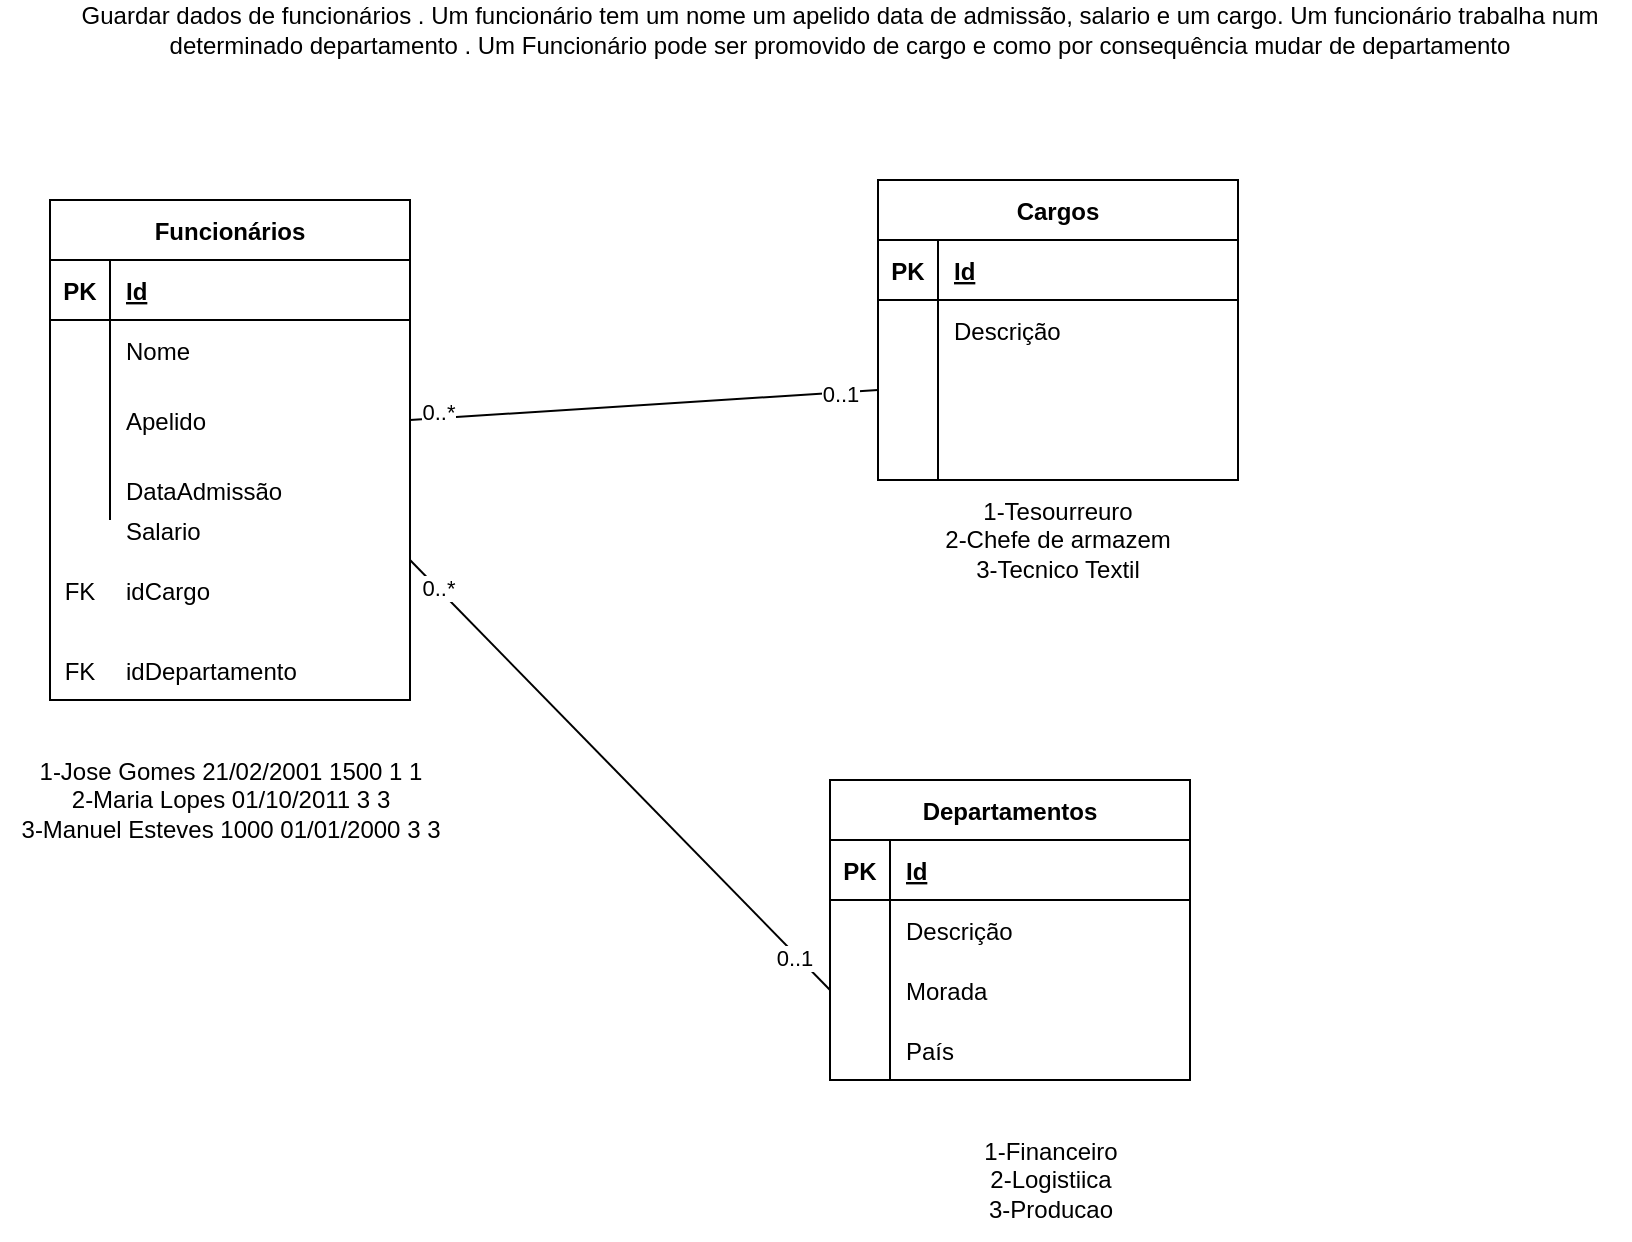<mxfile version="20.6.0" type="github">
  <diagram id="LQ2INodDXYP_-NQ3ltxK" name="Página-1">
    <mxGraphModel dx="2001" dy="672" grid="1" gridSize="10" guides="1" tooltips="1" connect="1" arrows="1" fold="1" page="1" pageScale="1" pageWidth="827" pageHeight="1169" math="0" shadow="0">
      <root>
        <mxCell id="0" />
        <mxCell id="1" parent="0" />
        <mxCell id="GaBsklsE8CHBJ4AqUXcT-1" value="Guardar dados de funcionários . Um funcionário tem um nome um apelido data de admissão, salario e um cargo. Um funcionário trabalha num determinado departamento . Um Funcionário pode ser promovido de cargo e como por consequência mudar de departamento" style="text;html=1;strokeColor=none;fillColor=none;align=center;verticalAlign=middle;whiteSpace=wrap;rounded=0;" vertex="1" parent="1">
          <mxGeometry y="40" width="790" height="30" as="geometry" />
        </mxCell>
        <mxCell id="GaBsklsE8CHBJ4AqUXcT-2" value="Funcionários" style="shape=table;startSize=30;container=1;collapsible=1;childLayout=tableLayout;fixedRows=1;rowLines=0;fontStyle=1;align=center;resizeLast=1;" vertex="1" parent="1">
          <mxGeometry y="140" width="180" height="250" as="geometry" />
        </mxCell>
        <mxCell id="GaBsklsE8CHBJ4AqUXcT-3" value="" style="shape=tableRow;horizontal=0;startSize=0;swimlaneHead=0;swimlaneBody=0;fillColor=none;collapsible=0;dropTarget=0;points=[[0,0.5],[1,0.5]];portConstraint=eastwest;top=0;left=0;right=0;bottom=1;" vertex="1" parent="GaBsklsE8CHBJ4AqUXcT-2">
          <mxGeometry y="30" width="180" height="30" as="geometry" />
        </mxCell>
        <mxCell id="GaBsklsE8CHBJ4AqUXcT-4" value="PK" style="shape=partialRectangle;connectable=0;fillColor=none;top=0;left=0;bottom=0;right=0;fontStyle=1;overflow=hidden;" vertex="1" parent="GaBsklsE8CHBJ4AqUXcT-3">
          <mxGeometry width="30" height="30" as="geometry">
            <mxRectangle width="30" height="30" as="alternateBounds" />
          </mxGeometry>
        </mxCell>
        <mxCell id="GaBsklsE8CHBJ4AqUXcT-5" value="Id" style="shape=partialRectangle;connectable=0;fillColor=none;top=0;left=0;bottom=0;right=0;align=left;spacingLeft=6;fontStyle=5;overflow=hidden;" vertex="1" parent="GaBsklsE8CHBJ4AqUXcT-3">
          <mxGeometry x="30" width="150" height="30" as="geometry">
            <mxRectangle width="150" height="30" as="alternateBounds" />
          </mxGeometry>
        </mxCell>
        <mxCell id="GaBsklsE8CHBJ4AqUXcT-6" value="" style="shape=tableRow;horizontal=0;startSize=0;swimlaneHead=0;swimlaneBody=0;fillColor=none;collapsible=0;dropTarget=0;points=[[0,0.5],[1,0.5]];portConstraint=eastwest;top=0;left=0;right=0;bottom=0;" vertex="1" parent="GaBsklsE8CHBJ4AqUXcT-2">
          <mxGeometry y="60" width="180" height="30" as="geometry" />
        </mxCell>
        <mxCell id="GaBsklsE8CHBJ4AqUXcT-7" value="" style="shape=partialRectangle;connectable=0;fillColor=none;top=0;left=0;bottom=0;right=0;editable=1;overflow=hidden;" vertex="1" parent="GaBsklsE8CHBJ4AqUXcT-6">
          <mxGeometry width="30" height="30" as="geometry">
            <mxRectangle width="30" height="30" as="alternateBounds" />
          </mxGeometry>
        </mxCell>
        <mxCell id="GaBsklsE8CHBJ4AqUXcT-8" value="Nome" style="shape=partialRectangle;connectable=0;fillColor=none;top=0;left=0;bottom=0;right=0;align=left;spacingLeft=6;overflow=hidden;" vertex="1" parent="GaBsklsE8CHBJ4AqUXcT-6">
          <mxGeometry x="30" width="150" height="30" as="geometry">
            <mxRectangle width="150" height="30" as="alternateBounds" />
          </mxGeometry>
        </mxCell>
        <mxCell id="GaBsklsE8CHBJ4AqUXcT-9" value="" style="shape=tableRow;horizontal=0;startSize=0;swimlaneHead=0;swimlaneBody=0;fillColor=none;collapsible=0;dropTarget=0;points=[[0,0.5],[1,0.5]];portConstraint=eastwest;top=0;left=0;right=0;bottom=0;" vertex="1" parent="GaBsklsE8CHBJ4AqUXcT-2">
          <mxGeometry y="90" width="180" height="40" as="geometry" />
        </mxCell>
        <mxCell id="GaBsklsE8CHBJ4AqUXcT-10" value="" style="shape=partialRectangle;connectable=0;fillColor=none;top=0;left=0;bottom=0;right=0;editable=1;overflow=hidden;" vertex="1" parent="GaBsklsE8CHBJ4AqUXcT-9">
          <mxGeometry width="30" height="40" as="geometry">
            <mxRectangle width="30" height="40" as="alternateBounds" />
          </mxGeometry>
        </mxCell>
        <mxCell id="GaBsklsE8CHBJ4AqUXcT-11" value="Apelido" style="shape=partialRectangle;connectable=0;fillColor=none;top=0;left=0;bottom=0;right=0;align=left;spacingLeft=6;overflow=hidden;" vertex="1" parent="GaBsklsE8CHBJ4AqUXcT-9">
          <mxGeometry x="30" width="150" height="40" as="geometry">
            <mxRectangle width="150" height="40" as="alternateBounds" />
          </mxGeometry>
        </mxCell>
        <mxCell id="GaBsklsE8CHBJ4AqUXcT-12" value="" style="shape=tableRow;horizontal=0;startSize=0;swimlaneHead=0;swimlaneBody=0;fillColor=none;collapsible=0;dropTarget=0;points=[[0,0.5],[1,0.5]];portConstraint=eastwest;top=0;left=0;right=0;bottom=0;" vertex="1" parent="GaBsklsE8CHBJ4AqUXcT-2">
          <mxGeometry y="130" width="180" height="30" as="geometry" />
        </mxCell>
        <mxCell id="GaBsklsE8CHBJ4AqUXcT-13" value="" style="shape=partialRectangle;connectable=0;fillColor=none;top=0;left=0;bottom=0;right=0;editable=1;overflow=hidden;" vertex="1" parent="GaBsklsE8CHBJ4AqUXcT-12">
          <mxGeometry width="30" height="30" as="geometry">
            <mxRectangle width="30" height="30" as="alternateBounds" />
          </mxGeometry>
        </mxCell>
        <mxCell id="GaBsklsE8CHBJ4AqUXcT-14" value="DataAdmissão" style="shape=partialRectangle;connectable=0;fillColor=none;top=0;left=0;bottom=0;right=0;align=left;spacingLeft=6;overflow=hidden;" vertex="1" parent="GaBsklsE8CHBJ4AqUXcT-12">
          <mxGeometry x="30" width="150" height="30" as="geometry">
            <mxRectangle width="150" height="30" as="alternateBounds" />
          </mxGeometry>
        </mxCell>
        <mxCell id="GaBsklsE8CHBJ4AqUXcT-15" value="Salario" style="shape=partialRectangle;connectable=0;fillColor=none;top=0;left=0;bottom=0;right=0;align=left;spacingLeft=6;overflow=hidden;" vertex="1" parent="1">
          <mxGeometry x="30" y="290" width="150" height="30" as="geometry">
            <mxRectangle width="150" height="30" as="alternateBounds" />
          </mxGeometry>
        </mxCell>
        <mxCell id="GaBsklsE8CHBJ4AqUXcT-16" value="idCargo" style="shape=partialRectangle;connectable=0;fillColor=none;top=0;left=0;bottom=0;right=0;align=left;spacingLeft=6;overflow=hidden;" vertex="1" parent="1">
          <mxGeometry x="30" y="320" width="150" height="30" as="geometry">
            <mxRectangle width="150" height="30" as="alternateBounds" />
          </mxGeometry>
        </mxCell>
        <mxCell id="GaBsklsE8CHBJ4AqUXcT-17" value="Cargos" style="shape=table;startSize=30;container=1;collapsible=1;childLayout=tableLayout;fixedRows=1;rowLines=0;fontStyle=1;align=center;resizeLast=1;" vertex="1" parent="1">
          <mxGeometry x="414" y="130" width="180" height="150" as="geometry" />
        </mxCell>
        <mxCell id="GaBsklsE8CHBJ4AqUXcT-18" value="" style="shape=tableRow;horizontal=0;startSize=0;swimlaneHead=0;swimlaneBody=0;fillColor=none;collapsible=0;dropTarget=0;points=[[0,0.5],[1,0.5]];portConstraint=eastwest;top=0;left=0;right=0;bottom=1;" vertex="1" parent="GaBsklsE8CHBJ4AqUXcT-17">
          <mxGeometry y="30" width="180" height="30" as="geometry" />
        </mxCell>
        <mxCell id="GaBsklsE8CHBJ4AqUXcT-19" value="PK" style="shape=partialRectangle;connectable=0;fillColor=none;top=0;left=0;bottom=0;right=0;fontStyle=1;overflow=hidden;" vertex="1" parent="GaBsklsE8CHBJ4AqUXcT-18">
          <mxGeometry width="30" height="30" as="geometry">
            <mxRectangle width="30" height="30" as="alternateBounds" />
          </mxGeometry>
        </mxCell>
        <mxCell id="GaBsklsE8CHBJ4AqUXcT-20" value="Id" style="shape=partialRectangle;connectable=0;fillColor=none;top=0;left=0;bottom=0;right=0;align=left;spacingLeft=6;fontStyle=5;overflow=hidden;" vertex="1" parent="GaBsklsE8CHBJ4AqUXcT-18">
          <mxGeometry x="30" width="150" height="30" as="geometry">
            <mxRectangle width="150" height="30" as="alternateBounds" />
          </mxGeometry>
        </mxCell>
        <mxCell id="GaBsklsE8CHBJ4AqUXcT-21" value="" style="shape=tableRow;horizontal=0;startSize=0;swimlaneHead=0;swimlaneBody=0;fillColor=none;collapsible=0;dropTarget=0;points=[[0,0.5],[1,0.5]];portConstraint=eastwest;top=0;left=0;right=0;bottom=0;" vertex="1" parent="GaBsklsE8CHBJ4AqUXcT-17">
          <mxGeometry y="60" width="180" height="30" as="geometry" />
        </mxCell>
        <mxCell id="GaBsklsE8CHBJ4AqUXcT-22" value="" style="shape=partialRectangle;connectable=0;fillColor=none;top=0;left=0;bottom=0;right=0;editable=1;overflow=hidden;" vertex="1" parent="GaBsklsE8CHBJ4AqUXcT-21">
          <mxGeometry width="30" height="30" as="geometry">
            <mxRectangle width="30" height="30" as="alternateBounds" />
          </mxGeometry>
        </mxCell>
        <mxCell id="GaBsklsE8CHBJ4AqUXcT-23" value="Descrição" style="shape=partialRectangle;connectable=0;fillColor=none;top=0;left=0;bottom=0;right=0;align=left;spacingLeft=6;overflow=hidden;" vertex="1" parent="GaBsklsE8CHBJ4AqUXcT-21">
          <mxGeometry x="30" width="150" height="30" as="geometry">
            <mxRectangle width="150" height="30" as="alternateBounds" />
          </mxGeometry>
        </mxCell>
        <mxCell id="GaBsklsE8CHBJ4AqUXcT-24" value="" style="shape=tableRow;horizontal=0;startSize=0;swimlaneHead=0;swimlaneBody=0;fillColor=none;collapsible=0;dropTarget=0;points=[[0,0.5],[1,0.5]];portConstraint=eastwest;top=0;left=0;right=0;bottom=0;" vertex="1" parent="GaBsklsE8CHBJ4AqUXcT-17">
          <mxGeometry y="90" width="180" height="30" as="geometry" />
        </mxCell>
        <mxCell id="GaBsklsE8CHBJ4AqUXcT-25" value="" style="shape=partialRectangle;connectable=0;fillColor=none;top=0;left=0;bottom=0;right=0;editable=1;overflow=hidden;" vertex="1" parent="GaBsklsE8CHBJ4AqUXcT-24">
          <mxGeometry width="30" height="30" as="geometry">
            <mxRectangle width="30" height="30" as="alternateBounds" />
          </mxGeometry>
        </mxCell>
        <mxCell id="GaBsklsE8CHBJ4AqUXcT-26" value="" style="shape=partialRectangle;connectable=0;fillColor=none;top=0;left=0;bottom=0;right=0;align=left;spacingLeft=6;overflow=hidden;" vertex="1" parent="GaBsklsE8CHBJ4AqUXcT-24">
          <mxGeometry x="30" width="150" height="30" as="geometry">
            <mxRectangle width="150" height="30" as="alternateBounds" />
          </mxGeometry>
        </mxCell>
        <mxCell id="GaBsklsE8CHBJ4AqUXcT-27" value="" style="shape=tableRow;horizontal=0;startSize=0;swimlaneHead=0;swimlaneBody=0;fillColor=none;collapsible=0;dropTarget=0;points=[[0,0.5],[1,0.5]];portConstraint=eastwest;top=0;left=0;right=0;bottom=0;" vertex="1" parent="GaBsklsE8CHBJ4AqUXcT-17">
          <mxGeometry y="120" width="180" height="30" as="geometry" />
        </mxCell>
        <mxCell id="GaBsklsE8CHBJ4AqUXcT-28" value="" style="shape=partialRectangle;connectable=0;fillColor=none;top=0;left=0;bottom=0;right=0;editable=1;overflow=hidden;" vertex="1" parent="GaBsklsE8CHBJ4AqUXcT-27">
          <mxGeometry width="30" height="30" as="geometry">
            <mxRectangle width="30" height="30" as="alternateBounds" />
          </mxGeometry>
        </mxCell>
        <mxCell id="GaBsklsE8CHBJ4AqUXcT-29" value="" style="shape=partialRectangle;connectable=0;fillColor=none;top=0;left=0;bottom=0;right=0;align=left;spacingLeft=6;overflow=hidden;" vertex="1" parent="GaBsklsE8CHBJ4AqUXcT-27">
          <mxGeometry x="30" width="150" height="30" as="geometry">
            <mxRectangle width="150" height="30" as="alternateBounds" />
          </mxGeometry>
        </mxCell>
        <mxCell id="GaBsklsE8CHBJ4AqUXcT-30" value="" style="endArrow=none;html=1;rounded=0;exitX=1;exitY=0.5;exitDx=0;exitDy=0;entryX=0;entryY=0.5;entryDx=0;entryDy=0;" edge="1" parent="1" source="GaBsklsE8CHBJ4AqUXcT-9" target="GaBsklsE8CHBJ4AqUXcT-24">
          <mxGeometry width="50" height="50" relative="1" as="geometry">
            <mxPoint x="340" y="250" as="sourcePoint" />
            <mxPoint x="390" y="200" as="targetPoint" />
          </mxGeometry>
        </mxCell>
        <mxCell id="GaBsklsE8CHBJ4AqUXcT-31" value="0..1" style="edgeLabel;html=1;align=center;verticalAlign=middle;resizable=0;points=[];" vertex="1" connectable="0" parent="GaBsklsE8CHBJ4AqUXcT-30">
          <mxGeometry x="-0.049" relative="1" as="geometry">
            <mxPoint x="103" y="-6" as="offset" />
          </mxGeometry>
        </mxCell>
        <mxCell id="GaBsklsE8CHBJ4AqUXcT-32" value="0..*" style="edgeLabel;html=1;align=center;verticalAlign=middle;resizable=0;points=[];" vertex="1" connectable="0" parent="GaBsklsE8CHBJ4AqUXcT-30">
          <mxGeometry x="-0.883" y="3" relative="1" as="geometry">
            <mxPoint as="offset" />
          </mxGeometry>
        </mxCell>
        <mxCell id="GaBsklsE8CHBJ4AqUXcT-33" value="1-Tesourreuro&lt;br&gt;2-Chefe de armazem&lt;br&gt;3-Tecnico Textil" style="text;html=1;strokeColor=none;fillColor=none;align=center;verticalAlign=middle;whiteSpace=wrap;rounded=0;" vertex="1" parent="1">
          <mxGeometry x="429" y="280" width="150" height="60" as="geometry" />
        </mxCell>
        <mxCell id="GaBsklsE8CHBJ4AqUXcT-36" value="1-Jose Gomes 21/02/2001 1500 1 1&lt;br&gt;2-Maria Lopes 01/10/2011 3 3&lt;br&gt;3-Manuel Esteves 1000 01/01/2000 3 3" style="text;html=1;align=center;verticalAlign=middle;resizable=0;points=[];autosize=1;strokeColor=none;fillColor=none;" vertex="1" parent="1">
          <mxGeometry x="-25" y="410" width="230" height="60" as="geometry" />
        </mxCell>
        <mxCell id="GaBsklsE8CHBJ4AqUXcT-37" value="FK" style="shape=partialRectangle;connectable=0;fillColor=none;top=0;left=0;bottom=0;right=0;editable=1;overflow=hidden;" vertex="1" parent="1">
          <mxGeometry y="320" width="30" height="30" as="geometry">
            <mxRectangle width="30" height="30" as="alternateBounds" />
          </mxGeometry>
        </mxCell>
        <mxCell id="GaBsklsE8CHBJ4AqUXcT-38" value="Departamentos" style="shape=table;startSize=30;container=1;collapsible=1;childLayout=tableLayout;fixedRows=1;rowLines=0;fontStyle=1;align=center;resizeLast=1;" vertex="1" parent="1">
          <mxGeometry x="390" y="430" width="180" height="150" as="geometry" />
        </mxCell>
        <mxCell id="GaBsklsE8CHBJ4AqUXcT-39" value="" style="shape=tableRow;horizontal=0;startSize=0;swimlaneHead=0;swimlaneBody=0;fillColor=none;collapsible=0;dropTarget=0;points=[[0,0.5],[1,0.5]];portConstraint=eastwest;top=0;left=0;right=0;bottom=1;" vertex="1" parent="GaBsklsE8CHBJ4AqUXcT-38">
          <mxGeometry y="30" width="180" height="30" as="geometry" />
        </mxCell>
        <mxCell id="GaBsklsE8CHBJ4AqUXcT-40" value="PK" style="shape=partialRectangle;connectable=0;fillColor=none;top=0;left=0;bottom=0;right=0;fontStyle=1;overflow=hidden;" vertex="1" parent="GaBsklsE8CHBJ4AqUXcT-39">
          <mxGeometry width="30" height="30" as="geometry">
            <mxRectangle width="30" height="30" as="alternateBounds" />
          </mxGeometry>
        </mxCell>
        <mxCell id="GaBsklsE8CHBJ4AqUXcT-41" value="Id" style="shape=partialRectangle;connectable=0;fillColor=none;top=0;left=0;bottom=0;right=0;align=left;spacingLeft=6;fontStyle=5;overflow=hidden;" vertex="1" parent="GaBsklsE8CHBJ4AqUXcT-39">
          <mxGeometry x="30" width="150" height="30" as="geometry">
            <mxRectangle width="150" height="30" as="alternateBounds" />
          </mxGeometry>
        </mxCell>
        <mxCell id="GaBsklsE8CHBJ4AqUXcT-42" value="" style="shape=tableRow;horizontal=0;startSize=0;swimlaneHead=0;swimlaneBody=0;fillColor=none;collapsible=0;dropTarget=0;points=[[0,0.5],[1,0.5]];portConstraint=eastwest;top=0;left=0;right=0;bottom=0;" vertex="1" parent="GaBsklsE8CHBJ4AqUXcT-38">
          <mxGeometry y="60" width="180" height="30" as="geometry" />
        </mxCell>
        <mxCell id="GaBsklsE8CHBJ4AqUXcT-43" value="" style="shape=partialRectangle;connectable=0;fillColor=none;top=0;left=0;bottom=0;right=0;editable=1;overflow=hidden;" vertex="1" parent="GaBsklsE8CHBJ4AqUXcT-42">
          <mxGeometry width="30" height="30" as="geometry">
            <mxRectangle width="30" height="30" as="alternateBounds" />
          </mxGeometry>
        </mxCell>
        <mxCell id="GaBsklsE8CHBJ4AqUXcT-44" value="Descrição" style="shape=partialRectangle;connectable=0;fillColor=none;top=0;left=0;bottom=0;right=0;align=left;spacingLeft=6;overflow=hidden;" vertex="1" parent="GaBsklsE8CHBJ4AqUXcT-42">
          <mxGeometry x="30" width="150" height="30" as="geometry">
            <mxRectangle width="150" height="30" as="alternateBounds" />
          </mxGeometry>
        </mxCell>
        <mxCell id="GaBsklsE8CHBJ4AqUXcT-45" value="" style="shape=tableRow;horizontal=0;startSize=0;swimlaneHead=0;swimlaneBody=0;fillColor=none;collapsible=0;dropTarget=0;points=[[0,0.5],[1,0.5]];portConstraint=eastwest;top=0;left=0;right=0;bottom=0;" vertex="1" parent="GaBsklsE8CHBJ4AqUXcT-38">
          <mxGeometry y="90" width="180" height="30" as="geometry" />
        </mxCell>
        <mxCell id="GaBsklsE8CHBJ4AqUXcT-46" value="" style="shape=partialRectangle;connectable=0;fillColor=none;top=0;left=0;bottom=0;right=0;editable=1;overflow=hidden;" vertex="1" parent="GaBsklsE8CHBJ4AqUXcT-45">
          <mxGeometry width="30" height="30" as="geometry">
            <mxRectangle width="30" height="30" as="alternateBounds" />
          </mxGeometry>
        </mxCell>
        <mxCell id="GaBsklsE8CHBJ4AqUXcT-47" value="Morada" style="shape=partialRectangle;connectable=0;fillColor=none;top=0;left=0;bottom=0;right=0;align=left;spacingLeft=6;overflow=hidden;" vertex="1" parent="GaBsklsE8CHBJ4AqUXcT-45">
          <mxGeometry x="30" width="150" height="30" as="geometry">
            <mxRectangle width="150" height="30" as="alternateBounds" />
          </mxGeometry>
        </mxCell>
        <mxCell id="GaBsklsE8CHBJ4AqUXcT-48" value="" style="shape=tableRow;horizontal=0;startSize=0;swimlaneHead=0;swimlaneBody=0;fillColor=none;collapsible=0;dropTarget=0;points=[[0,0.5],[1,0.5]];portConstraint=eastwest;top=0;left=0;right=0;bottom=0;" vertex="1" parent="GaBsklsE8CHBJ4AqUXcT-38">
          <mxGeometry y="120" width="180" height="30" as="geometry" />
        </mxCell>
        <mxCell id="GaBsklsE8CHBJ4AqUXcT-49" value="" style="shape=partialRectangle;connectable=0;fillColor=none;top=0;left=0;bottom=0;right=0;editable=1;overflow=hidden;" vertex="1" parent="GaBsklsE8CHBJ4AqUXcT-48">
          <mxGeometry width="30" height="30" as="geometry">
            <mxRectangle width="30" height="30" as="alternateBounds" />
          </mxGeometry>
        </mxCell>
        <mxCell id="GaBsklsE8CHBJ4AqUXcT-50" value="País" style="shape=partialRectangle;connectable=0;fillColor=none;top=0;left=0;bottom=0;right=0;align=left;spacingLeft=6;overflow=hidden;" vertex="1" parent="GaBsklsE8CHBJ4AqUXcT-48">
          <mxGeometry x="30" width="150" height="30" as="geometry">
            <mxRectangle width="150" height="30" as="alternateBounds" />
          </mxGeometry>
        </mxCell>
        <mxCell id="GaBsklsE8CHBJ4AqUXcT-65" value="" style="endArrow=none;html=1;rounded=0;exitX=0;exitY=0.5;exitDx=0;exitDy=0;" edge="1" parent="1" source="GaBsklsE8CHBJ4AqUXcT-45">
          <mxGeometry width="50" height="50" relative="1" as="geometry">
            <mxPoint x="220" y="440" as="sourcePoint" />
            <mxPoint x="180" y="320" as="targetPoint" />
          </mxGeometry>
        </mxCell>
        <mxCell id="GaBsklsE8CHBJ4AqUXcT-66" value="0..*" style="edgeLabel;html=1;align=center;verticalAlign=middle;resizable=0;points=[];" vertex="1" connectable="0" parent="GaBsklsE8CHBJ4AqUXcT-65">
          <mxGeometry x="0.87" relative="1" as="geometry">
            <mxPoint as="offset" />
          </mxGeometry>
        </mxCell>
        <mxCell id="GaBsklsE8CHBJ4AqUXcT-67" value="0..1" style="edgeLabel;html=1;align=center;verticalAlign=middle;resizable=0;points=[];" vertex="1" connectable="0" parent="GaBsklsE8CHBJ4AqUXcT-65">
          <mxGeometry x="-0.836" y="2" relative="1" as="geometry">
            <mxPoint as="offset" />
          </mxGeometry>
        </mxCell>
        <mxCell id="GaBsklsE8CHBJ4AqUXcT-69" value="1-Financeiro&lt;br&gt;2-Logistiica&lt;br&gt;3-Producao" style="text;html=1;align=center;verticalAlign=middle;resizable=0;points=[];autosize=1;strokeColor=none;fillColor=none;" vertex="1" parent="1">
          <mxGeometry x="455" y="600" width="90" height="60" as="geometry" />
        </mxCell>
        <mxCell id="GaBsklsE8CHBJ4AqUXcT-70" value="FK" style="shape=partialRectangle;connectable=0;fillColor=none;top=0;left=0;bottom=0;right=0;editable=1;overflow=hidden;" vertex="1" parent="1">
          <mxGeometry y="360" width="30" height="30" as="geometry">
            <mxRectangle width="30" height="30" as="alternateBounds" />
          </mxGeometry>
        </mxCell>
        <mxCell id="GaBsklsE8CHBJ4AqUXcT-71" value="idDepartamento" style="shape=partialRectangle;connectable=0;fillColor=none;top=0;left=0;bottom=0;right=0;align=left;spacingLeft=6;overflow=hidden;" vertex="1" parent="1">
          <mxGeometry x="30" y="360" width="150" height="30" as="geometry">
            <mxRectangle width="150" height="30" as="alternateBounds" />
          </mxGeometry>
        </mxCell>
      </root>
    </mxGraphModel>
  </diagram>
</mxfile>
